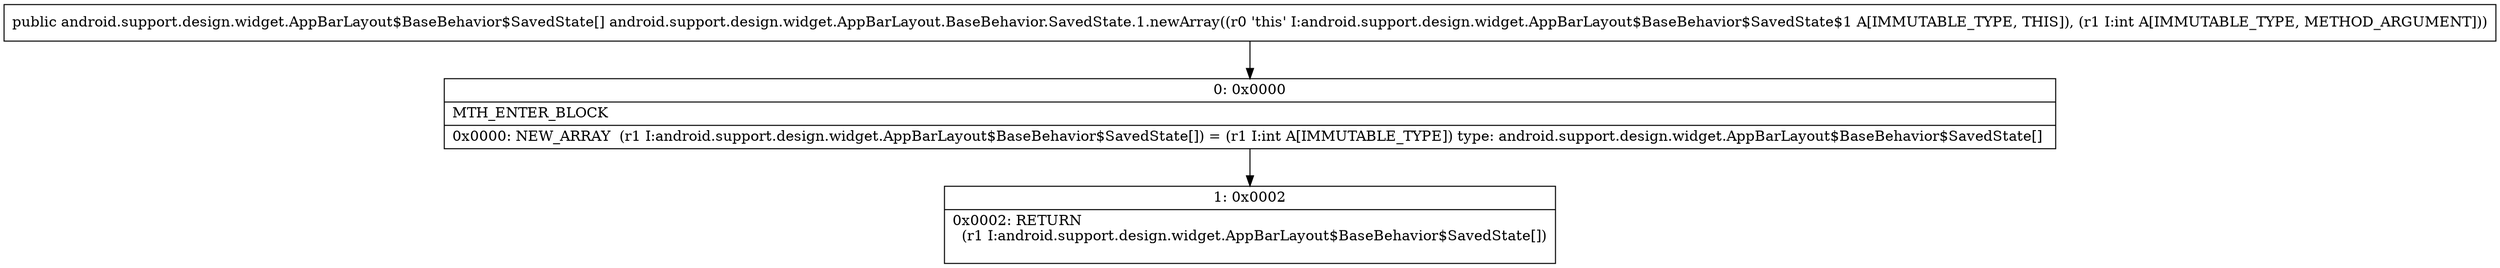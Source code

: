 digraph "CFG forandroid.support.design.widget.AppBarLayout.BaseBehavior.SavedState.1.newArray(I)[Landroid\/support\/design\/widget\/AppBarLayout$BaseBehavior$SavedState;" {
Node_0 [shape=record,label="{0\:\ 0x0000|MTH_ENTER_BLOCK\l|0x0000: NEW_ARRAY  (r1 I:android.support.design.widget.AppBarLayout$BaseBehavior$SavedState[]) = (r1 I:int A[IMMUTABLE_TYPE]) type: android.support.design.widget.AppBarLayout$BaseBehavior$SavedState[] \l}"];
Node_1 [shape=record,label="{1\:\ 0x0002|0x0002: RETURN  \l  (r1 I:android.support.design.widget.AppBarLayout$BaseBehavior$SavedState[])\l \l}"];
MethodNode[shape=record,label="{public android.support.design.widget.AppBarLayout$BaseBehavior$SavedState[] android.support.design.widget.AppBarLayout.BaseBehavior.SavedState.1.newArray((r0 'this' I:android.support.design.widget.AppBarLayout$BaseBehavior$SavedState$1 A[IMMUTABLE_TYPE, THIS]), (r1 I:int A[IMMUTABLE_TYPE, METHOD_ARGUMENT])) }"];
MethodNode -> Node_0;
Node_0 -> Node_1;
}

